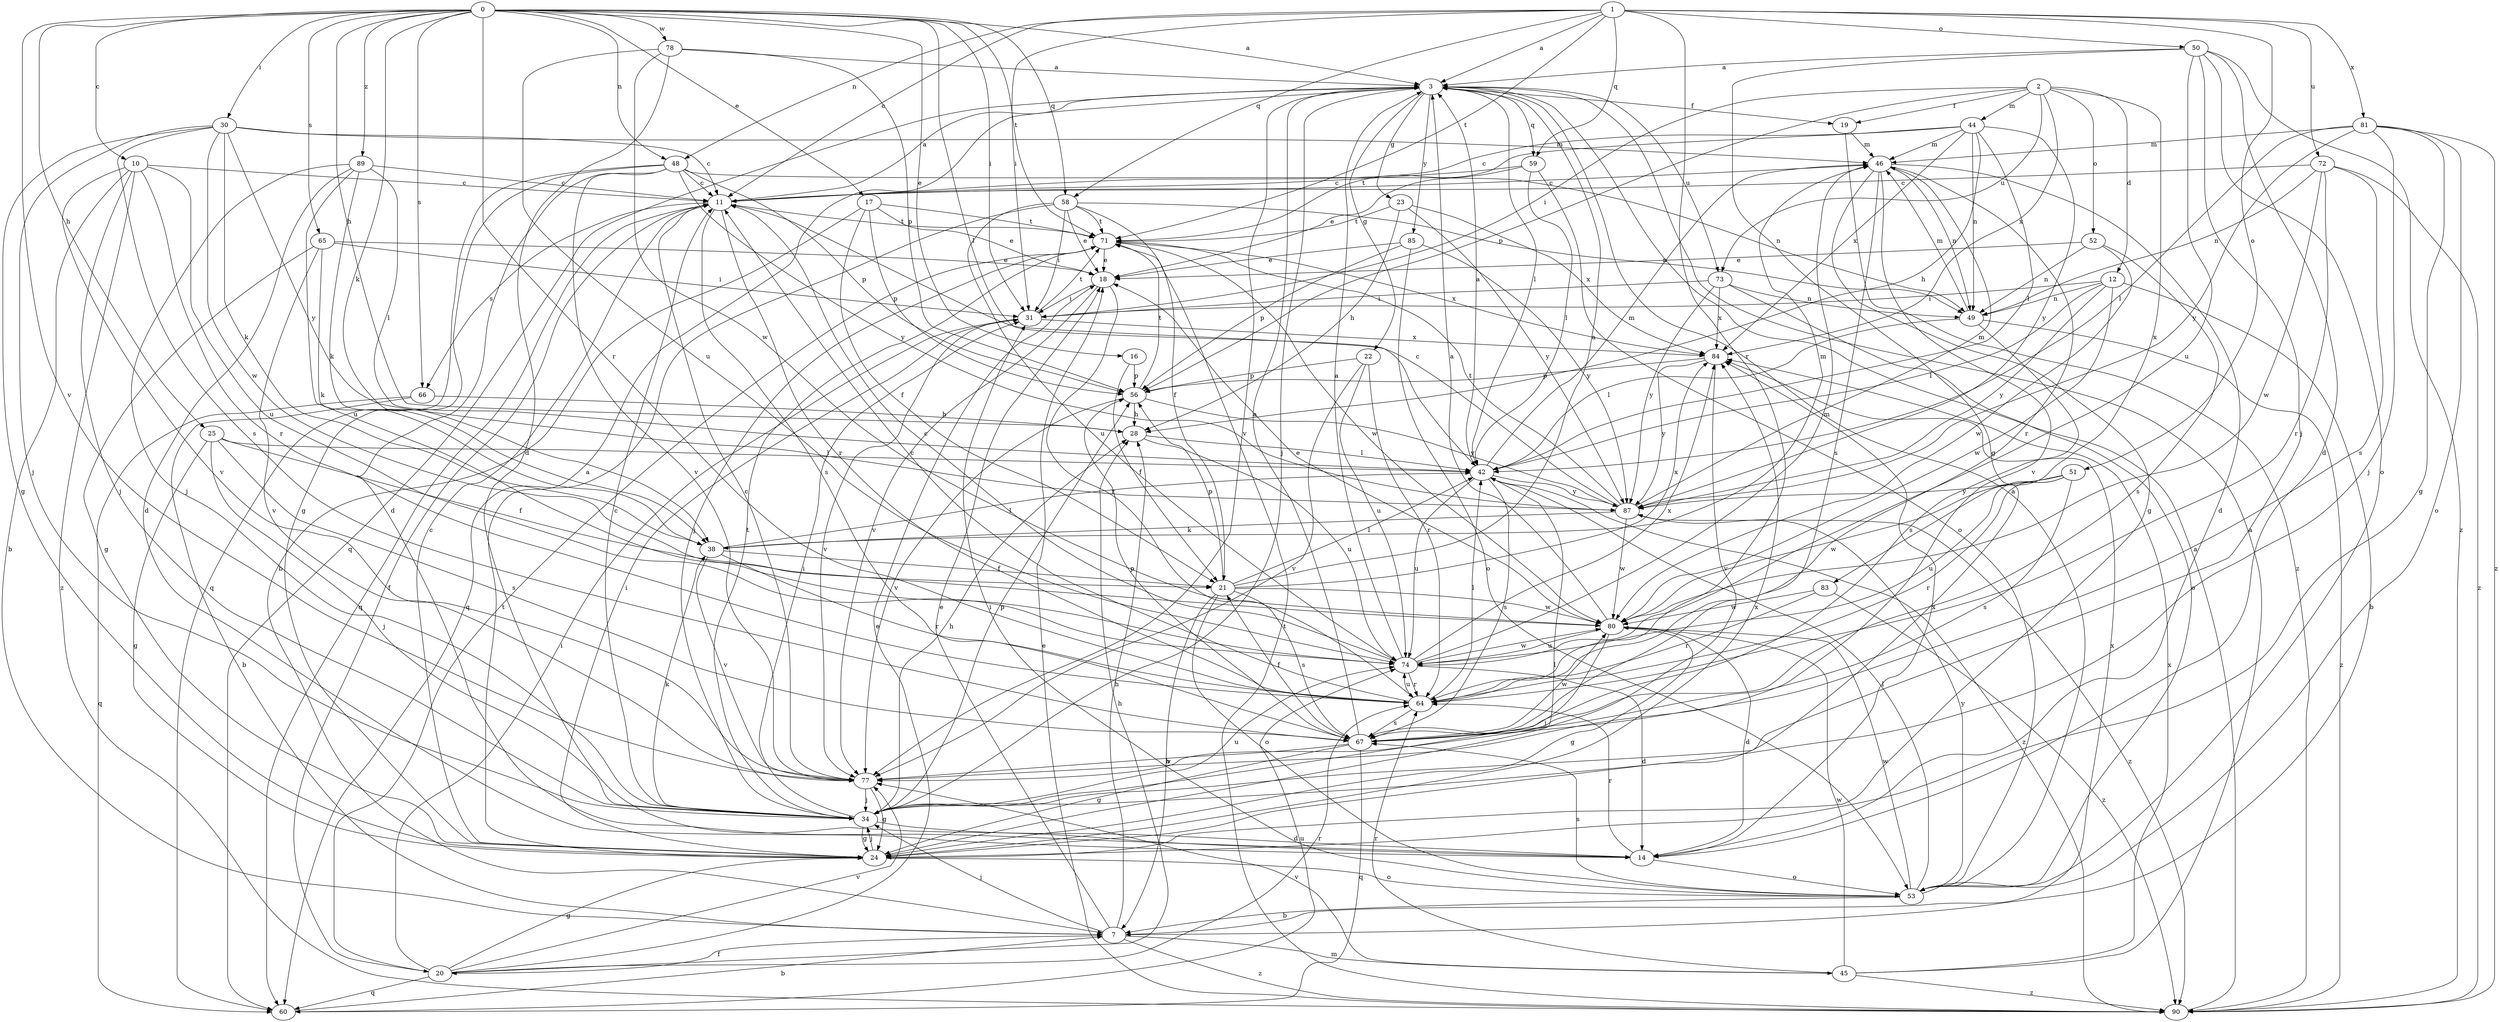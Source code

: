strict digraph  {
0;
1;
2;
3;
7;
10;
11;
12;
14;
16;
17;
18;
19;
20;
21;
22;
23;
24;
25;
28;
30;
31;
34;
38;
42;
44;
45;
46;
48;
49;
50;
51;
52;
53;
56;
58;
59;
60;
64;
65;
66;
67;
71;
72;
73;
74;
77;
78;
80;
81;
83;
84;
85;
87;
89;
90;
0 -> 3  [label=a];
0 -> 10  [label=c];
0 -> 16  [label=e];
0 -> 17  [label=e];
0 -> 25  [label=h];
0 -> 28  [label=h];
0 -> 30  [label=i];
0 -> 31  [label=i];
0 -> 38  [label=k];
0 -> 42  [label=l];
0 -> 48  [label=n];
0 -> 58  [label=q];
0 -> 64  [label=r];
0 -> 65  [label=s];
0 -> 66  [label=s];
0 -> 71  [label=t];
0 -> 77  [label=v];
0 -> 78  [label=w];
0 -> 89  [label=z];
1 -> 3  [label=a];
1 -> 11  [label=c];
1 -> 31  [label=i];
1 -> 48  [label=n];
1 -> 50  [label=o];
1 -> 51  [label=o];
1 -> 58  [label=q];
1 -> 59  [label=q];
1 -> 64  [label=r];
1 -> 71  [label=t];
1 -> 72  [label=u];
1 -> 81  [label=x];
2 -> 12  [label=d];
2 -> 19  [label=f];
2 -> 31  [label=i];
2 -> 44  [label=m];
2 -> 52  [label=o];
2 -> 56  [label=p];
2 -> 73  [label=u];
2 -> 83  [label=x];
2 -> 84  [label=x];
3 -> 19  [label=f];
3 -> 22  [label=g];
3 -> 23  [label=g];
3 -> 34  [label=j];
3 -> 42  [label=l];
3 -> 59  [label=q];
3 -> 60  [label=q];
3 -> 73  [label=u];
3 -> 77  [label=v];
3 -> 85  [label=y];
7 -> 18  [label=e];
7 -> 20  [label=f];
7 -> 28  [label=h];
7 -> 34  [label=j];
7 -> 45  [label=m];
7 -> 84  [label=x];
7 -> 90  [label=z];
10 -> 7  [label=b];
10 -> 11  [label=c];
10 -> 34  [label=j];
10 -> 64  [label=r];
10 -> 74  [label=u];
10 -> 77  [label=v];
10 -> 90  [label=z];
11 -> 3  [label=a];
11 -> 20  [label=f];
11 -> 60  [label=q];
11 -> 64  [label=r];
11 -> 66  [label=s];
11 -> 67  [label=s];
11 -> 71  [label=t];
12 -> 7  [label=b];
12 -> 31  [label=i];
12 -> 42  [label=l];
12 -> 49  [label=n];
12 -> 80  [label=w];
12 -> 87  [label=y];
14 -> 53  [label=o];
14 -> 64  [label=r];
14 -> 84  [label=x];
16 -> 21  [label=f];
16 -> 56  [label=p];
17 -> 7  [label=b];
17 -> 18  [label=e];
17 -> 21  [label=f];
17 -> 56  [label=p];
17 -> 71  [label=t];
18 -> 31  [label=i];
18 -> 64  [label=r];
18 -> 77  [label=v];
19 -> 46  [label=m];
19 -> 90  [label=z];
20 -> 18  [label=e];
20 -> 24  [label=g];
20 -> 28  [label=h];
20 -> 31  [label=i];
20 -> 60  [label=q];
20 -> 64  [label=r];
20 -> 71  [label=t];
20 -> 77  [label=v];
21 -> 3  [label=a];
21 -> 7  [label=b];
21 -> 42  [label=l];
21 -> 53  [label=o];
21 -> 56  [label=p];
21 -> 67  [label=s];
21 -> 80  [label=w];
21 -> 84  [label=x];
22 -> 56  [label=p];
22 -> 64  [label=r];
22 -> 74  [label=u];
22 -> 77  [label=v];
23 -> 28  [label=h];
23 -> 71  [label=t];
23 -> 84  [label=x];
23 -> 87  [label=y];
24 -> 3  [label=a];
24 -> 11  [label=c];
24 -> 31  [label=i];
24 -> 34  [label=j];
24 -> 42  [label=l];
24 -> 53  [label=o];
24 -> 84  [label=x];
25 -> 21  [label=f];
25 -> 24  [label=g];
25 -> 34  [label=j];
25 -> 42  [label=l];
25 -> 67  [label=s];
28 -> 42  [label=l];
28 -> 74  [label=u];
30 -> 11  [label=c];
30 -> 24  [label=g];
30 -> 34  [label=j];
30 -> 38  [label=k];
30 -> 46  [label=m];
30 -> 67  [label=s];
30 -> 80  [label=w];
30 -> 87  [label=y];
31 -> 71  [label=t];
31 -> 77  [label=v];
31 -> 84  [label=x];
34 -> 11  [label=c];
34 -> 14  [label=d];
34 -> 24  [label=g];
34 -> 28  [label=h];
34 -> 31  [label=i];
34 -> 38  [label=k];
34 -> 56  [label=p];
34 -> 71  [label=t];
34 -> 74  [label=u];
38 -> 21  [label=f];
38 -> 42  [label=l];
38 -> 46  [label=m];
38 -> 64  [label=r];
38 -> 77  [label=v];
42 -> 3  [label=a];
42 -> 46  [label=m];
42 -> 67  [label=s];
42 -> 74  [label=u];
42 -> 87  [label=y];
42 -> 90  [label=z];
44 -> 11  [label=c];
44 -> 28  [label=h];
44 -> 42  [label=l];
44 -> 46  [label=m];
44 -> 49  [label=n];
44 -> 71  [label=t];
44 -> 84  [label=x];
44 -> 87  [label=y];
45 -> 3  [label=a];
45 -> 64  [label=r];
45 -> 77  [label=v];
45 -> 80  [label=w];
45 -> 84  [label=x];
45 -> 90  [label=z];
46 -> 11  [label=c];
46 -> 14  [label=d];
46 -> 24  [label=g];
46 -> 49  [label=n];
46 -> 64  [label=r];
46 -> 67  [label=s];
46 -> 77  [label=v];
48 -> 11  [label=c];
48 -> 14  [label=d];
48 -> 24  [label=g];
48 -> 49  [label=n];
48 -> 56  [label=p];
48 -> 60  [label=q];
48 -> 77  [label=v];
48 -> 87  [label=y];
49 -> 42  [label=l];
49 -> 46  [label=m];
49 -> 67  [label=s];
49 -> 90  [label=z];
50 -> 3  [label=a];
50 -> 14  [label=d];
50 -> 24  [label=g];
50 -> 34  [label=j];
50 -> 53  [label=o];
50 -> 74  [label=u];
50 -> 90  [label=z];
51 -> 64  [label=r];
51 -> 67  [label=s];
51 -> 74  [label=u];
51 -> 80  [label=w];
51 -> 87  [label=y];
52 -> 18  [label=e];
52 -> 49  [label=n];
52 -> 67  [label=s];
52 -> 80  [label=w];
53 -> 3  [label=a];
53 -> 7  [label=b];
53 -> 31  [label=i];
53 -> 42  [label=l];
53 -> 67  [label=s];
53 -> 80  [label=w];
53 -> 87  [label=y];
56 -> 28  [label=h];
56 -> 71  [label=t];
56 -> 77  [label=v];
56 -> 87  [label=y];
58 -> 18  [label=e];
58 -> 21  [label=f];
58 -> 31  [label=i];
58 -> 49  [label=n];
58 -> 60  [label=q];
58 -> 71  [label=t];
58 -> 74  [label=u];
59 -> 11  [label=c];
59 -> 18  [label=e];
59 -> 42  [label=l];
59 -> 53  [label=o];
60 -> 7  [label=b];
60 -> 74  [label=u];
64 -> 11  [label=c];
64 -> 42  [label=l];
64 -> 67  [label=s];
64 -> 74  [label=u];
65 -> 18  [label=e];
65 -> 24  [label=g];
65 -> 31  [label=i];
65 -> 38  [label=k];
65 -> 77  [label=v];
66 -> 7  [label=b];
66 -> 28  [label=h];
66 -> 60  [label=q];
67 -> 3  [label=a];
67 -> 21  [label=f];
67 -> 24  [label=g];
67 -> 56  [label=p];
67 -> 60  [label=q];
67 -> 77  [label=v];
67 -> 80  [label=w];
71 -> 18  [label=e];
71 -> 34  [label=j];
71 -> 80  [label=w];
71 -> 84  [label=x];
72 -> 11  [label=c];
72 -> 49  [label=n];
72 -> 64  [label=r];
72 -> 67  [label=s];
72 -> 80  [label=w];
72 -> 90  [label=z];
73 -> 31  [label=i];
73 -> 49  [label=n];
73 -> 53  [label=o];
73 -> 84  [label=x];
73 -> 87  [label=y];
74 -> 3  [label=a];
74 -> 11  [label=c];
74 -> 14  [label=d];
74 -> 46  [label=m];
74 -> 64  [label=r];
74 -> 80  [label=w];
74 -> 84  [label=x];
77 -> 11  [label=c];
77 -> 24  [label=g];
77 -> 34  [label=j];
78 -> 3  [label=a];
78 -> 14  [label=d];
78 -> 56  [label=p];
78 -> 74  [label=u];
78 -> 80  [label=w];
80 -> 3  [label=a];
80 -> 14  [label=d];
80 -> 18  [label=e];
80 -> 24  [label=g];
80 -> 34  [label=j];
80 -> 74  [label=u];
81 -> 24  [label=g];
81 -> 34  [label=j];
81 -> 42  [label=l];
81 -> 46  [label=m];
81 -> 53  [label=o];
81 -> 87  [label=y];
81 -> 90  [label=z];
83 -> 64  [label=r];
83 -> 80  [label=w];
83 -> 90  [label=z];
84 -> 56  [label=p];
84 -> 77  [label=v];
84 -> 87  [label=y];
85 -> 18  [label=e];
85 -> 53  [label=o];
85 -> 56  [label=p];
85 -> 87  [label=y];
87 -> 11  [label=c];
87 -> 38  [label=k];
87 -> 46  [label=m];
87 -> 71  [label=t];
87 -> 80  [label=w];
87 -> 90  [label=z];
89 -> 11  [label=c];
89 -> 14  [label=d];
89 -> 34  [label=j];
89 -> 38  [label=k];
89 -> 42  [label=l];
89 -> 74  [label=u];
90 -> 3  [label=a];
90 -> 18  [label=e];
90 -> 71  [label=t];
}
